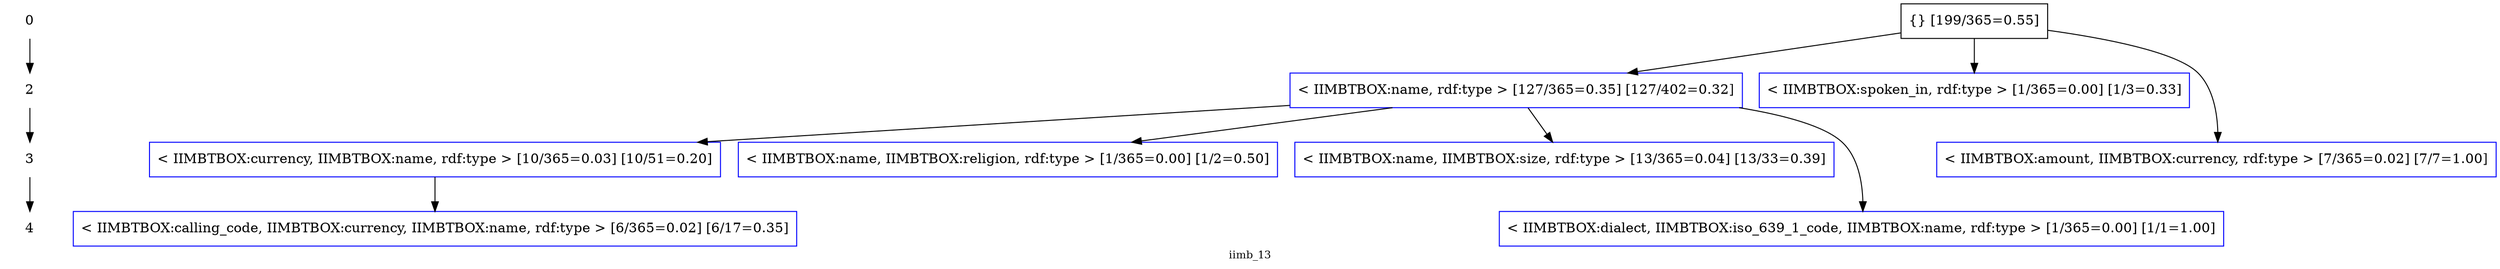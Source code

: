 digraph iimb_13 {
  {
    rank=same;
    node_r0 [label="0", shape="plaintext"];
    node_n97d170e1550eee4afc0af065b78cda302a97674c [color="black", label="{} [199/365=0.55]", shape="rectangle", style="solid"];
  }
  {
    rank=same;
    node_r2 [label="2", shape="plaintext"];
    node_n80bb4dd36e016f9285a39311cf8a75356e62accd [color="blue", label="< IIMBTBOX:name, rdf:type > [127/365=0.35] [127/402=0.32]", shape="rectangle", style="solid"];
    node_nd31f85a96ae626525719c53d5d2ba6caca661d18 [color="blue", label="< IIMBTBOX:spoken_in, rdf:type > [1/365=0.00] [1/3=0.33]", shape="rectangle", style="solid"];
  }
  {
    rank=same;
    node_r3 [label="3", shape="plaintext"];
    node_n5771e5bfcf9fc075809e075912c0df4754cf5039 [color="blue", label="< IIMBTBOX:amount, IIMBTBOX:currency, rdf:type > [7/365=0.02] [7/7=1.00]", shape="rectangle", style="solid"];
    node_ne011c73957338b5603cffa07ac0490c3b5cb3ac5 [color="blue", label="< IIMBTBOX:currency, IIMBTBOX:name, rdf:type > [10/365=0.03] [10/51=0.20]", shape="rectangle", style="solid"];
    node_nfbcdb6bcb4d30e70250720efde16269f004d4e01 [color="blue", label="< IIMBTBOX:name, IIMBTBOX:religion, rdf:type > [1/365=0.00] [1/2=0.50]", shape="rectangle", style="solid"];
    node_n1452a67eae7ddfffd3e23b5b39fc0d4307216ba3 [color="blue", label="< IIMBTBOX:name, IIMBTBOX:size, rdf:type > [13/365=0.04] [13/33=0.39]", shape="rectangle", style="solid"];
  }
  {
    rank=same;
    node_r4 [label="4", shape="plaintext"];
    node_n4e7ad8be7ed63876a26ed99f8b8fa36ecb149ed3 [color="blue", label="< IIMBTBOX:calling_code, IIMBTBOX:currency, IIMBTBOX:name, rdf:type > [6/365=0.02] [6/17=0.35]", shape="rectangle", style="solid"];
    node_nf18fcbf00b067f7d2a088f8952a6c9e040998eb3 [color="blue", label="< IIMBTBOX:dialect, IIMBTBOX:iso_639_1_code, IIMBTBOX:name, rdf:type > [1/365=0.00] [1/1=1.00]", shape="rectangle", style="solid"];
  }


  node_r0 -> node_r2 ;
  node_r2 -> node_r3 ;
  node_r3 -> node_r4 ;

  node_n97d170e1550eee4afc0af065b78cda302a97674c -> node_n5771e5bfcf9fc075809e075912c0df4754cf5039 [color="black", style="solid"];
  node_ne011c73957338b5603cffa07ac0490c3b5cb3ac5 -> node_n4e7ad8be7ed63876a26ed99f8b8fa36ecb149ed3 [color="black", style="solid"];
  node_n80bb4dd36e016f9285a39311cf8a75356e62accd -> node_ne011c73957338b5603cffa07ac0490c3b5cb3ac5 [color="black", style="solid"];
  node_n80bb4dd36e016f9285a39311cf8a75356e62accd -> node_nf18fcbf00b067f7d2a088f8952a6c9e040998eb3 [color="black", style="solid"];
  node_n80bb4dd36e016f9285a39311cf8a75356e62accd -> node_nfbcdb6bcb4d30e70250720efde16269f004d4e01 [color="black", style="solid"];
  node_n80bb4dd36e016f9285a39311cf8a75356e62accd -> node_n1452a67eae7ddfffd3e23b5b39fc0d4307216ba3 [color="black", style="solid"];
  node_n97d170e1550eee4afc0af065b78cda302a97674c -> node_n80bb4dd36e016f9285a39311cf8a75356e62accd [color="black", style="solid"];
  node_n97d170e1550eee4afc0af065b78cda302a97674c -> node_nd31f85a96ae626525719c53d5d2ba6caca661d18 [color="black", style="solid"];

  charset="UTF-8"
  fontsize="11.0"
  label="iimb_13"
  overlap="false"
}
